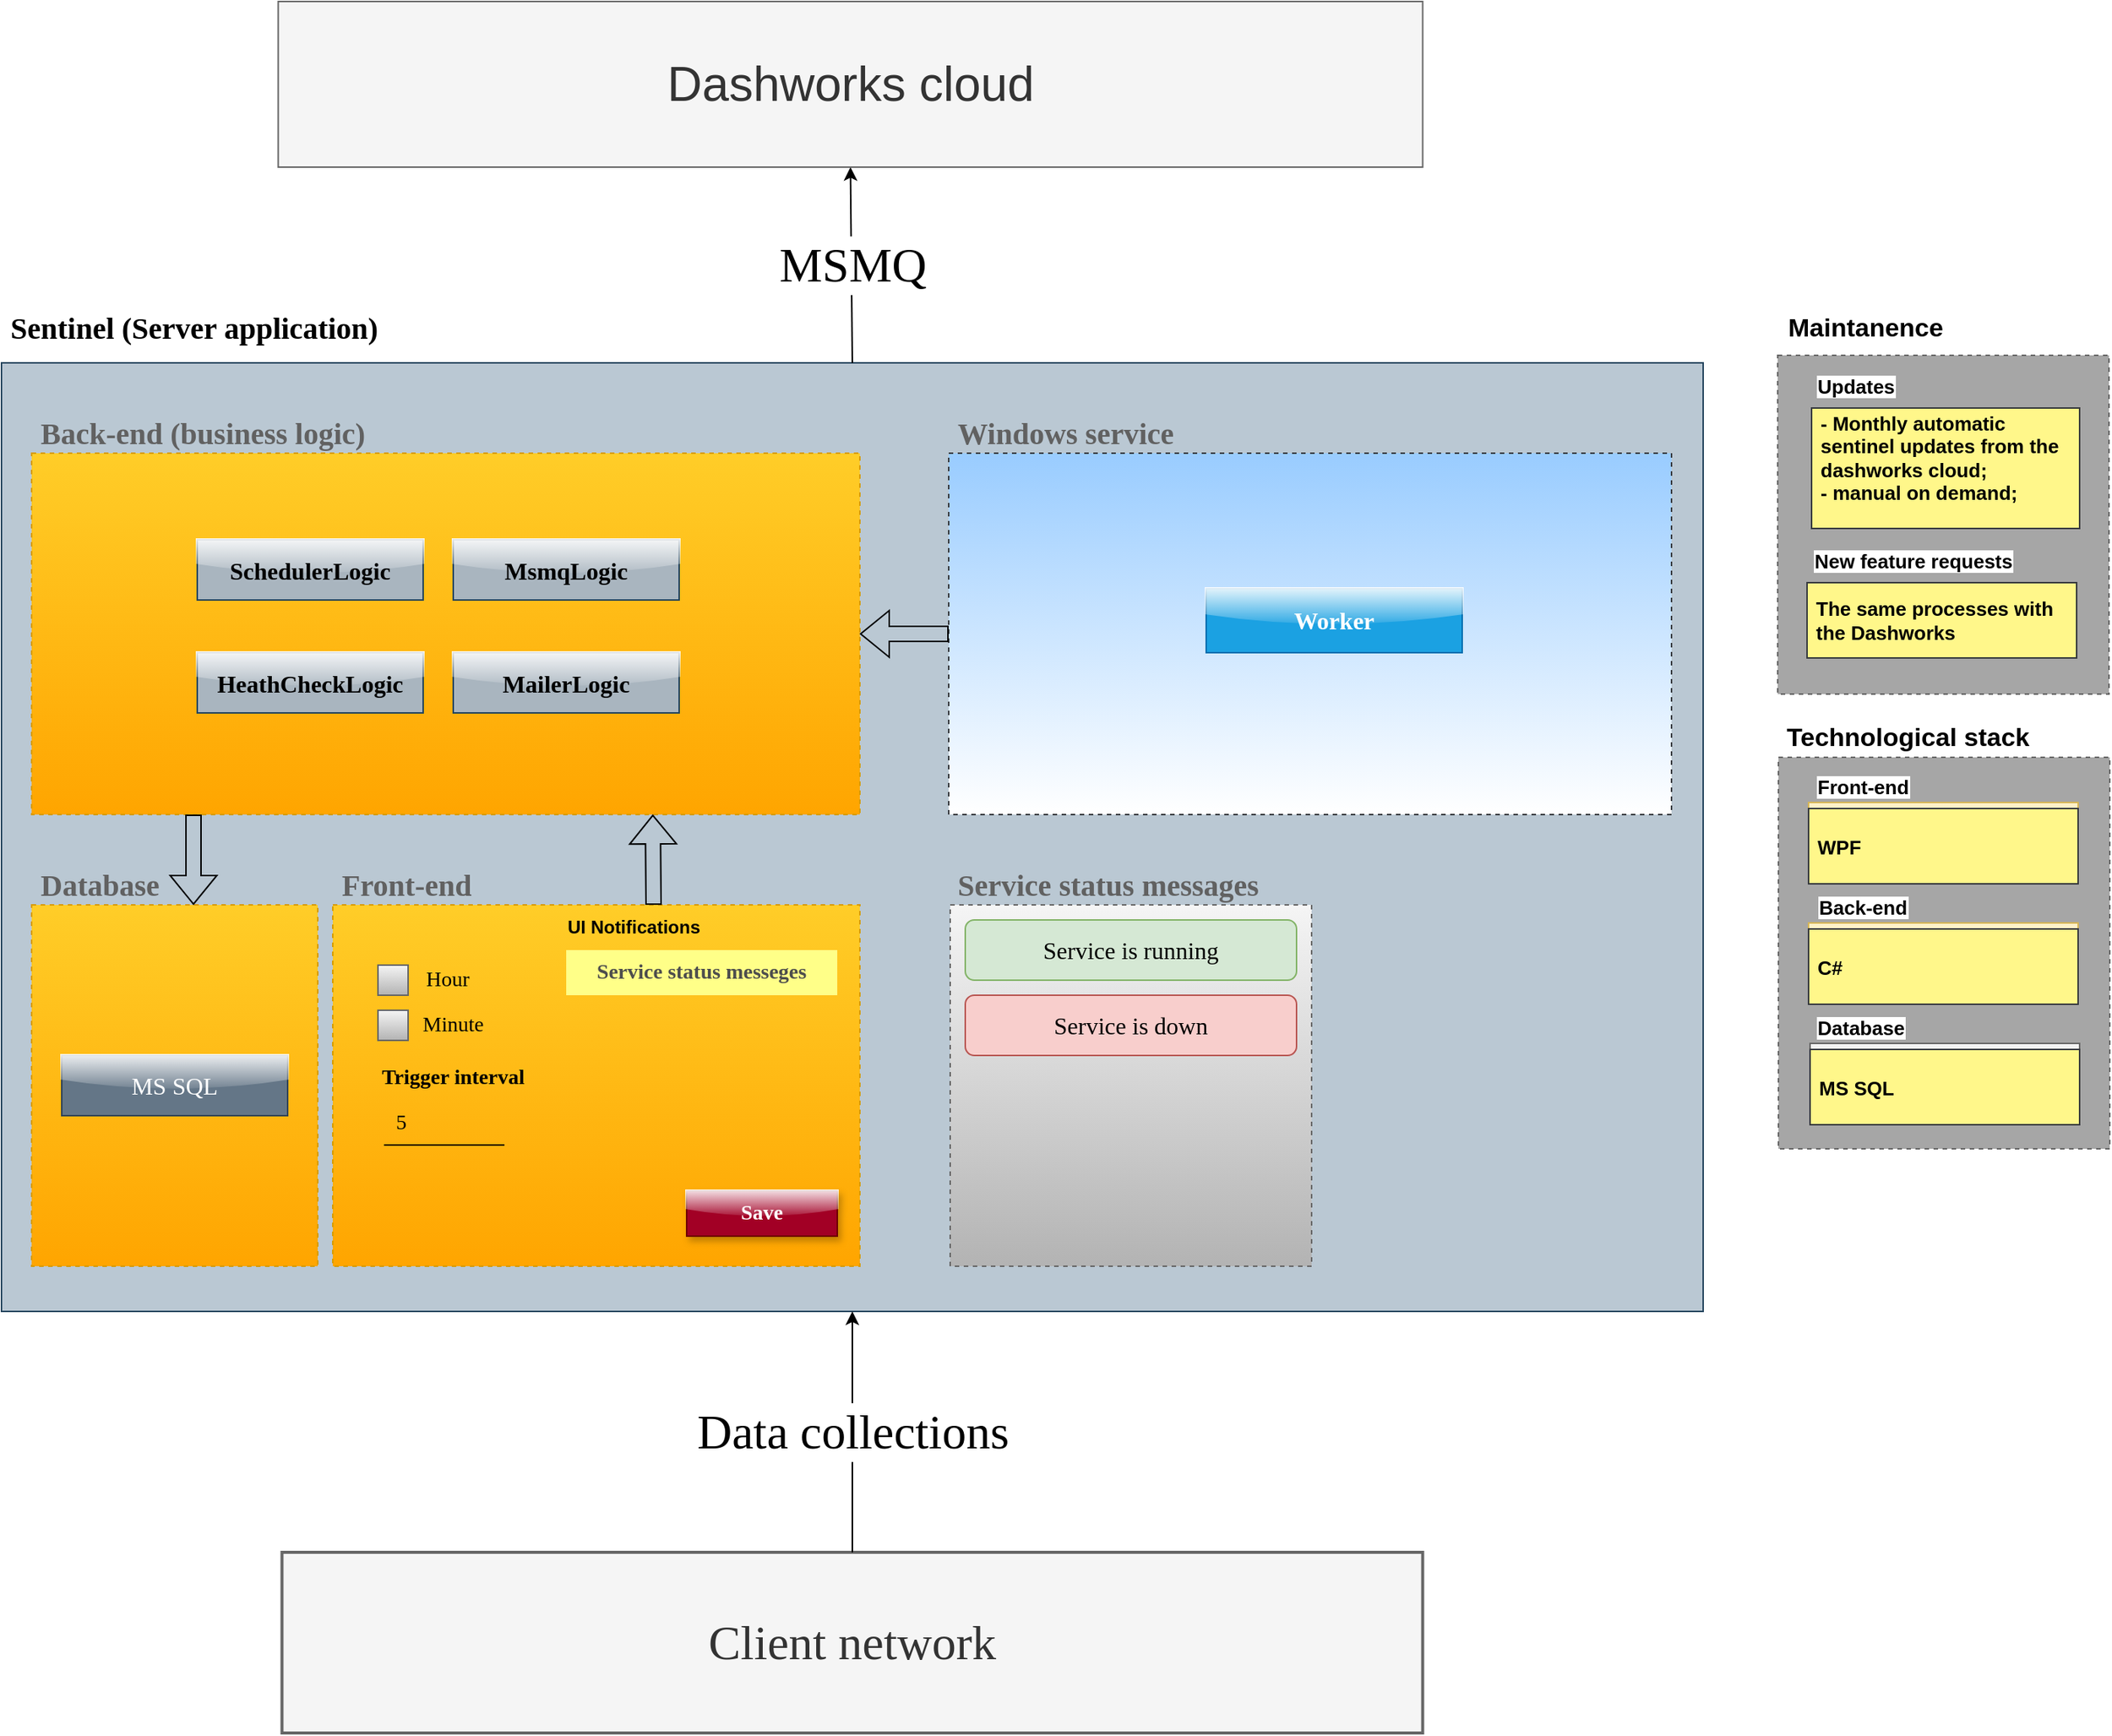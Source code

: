 <mxfile version="15.9.6" type="github">
  <diagram id="Xh3EPSXuHTYtJEzt5ljR" name="Page-1">
    <mxGraphModel dx="1293" dy="1914" grid="1" gridSize="10" guides="1" tooltips="1" connect="1" arrows="1" fold="1" page="1" pageScale="1" pageWidth="827" pageHeight="1169" math="0" shadow="0">
      <root>
        <mxCell id="0" />
        <mxCell id="1" parent="0" />
        <mxCell id="5Qg1B5x5Rtl6GvGFXqsn-2" value="" style="rounded=0;whiteSpace=wrap;html=1;fillColor=#bac8d3;strokeColor=#23445d;" parent="1" vertex="1">
          <mxGeometry x="40" y="-30" width="1130" height="630" as="geometry" />
        </mxCell>
        <mxCell id="5Qg1B5x5Rtl6GvGFXqsn-3" value="" style="rounded=0;whiteSpace=wrap;html=1;fontFamily=Times New Roman;" parent="1" vertex="1">
          <mxGeometry x="80" y="50" width="120" height="200" as="geometry" />
        </mxCell>
        <mxCell id="5Qg1B5x5Rtl6GvGFXqsn-11" value="" style="rounded=0;whiteSpace=wrap;html=1;fontFamily=Times New Roman;" parent="1" vertex="1">
          <mxGeometry x="260" y="50" width="120" height="200" as="geometry" />
        </mxCell>
        <mxCell id="5Qg1B5x5Rtl6GvGFXqsn-114" value="Sentinel (Server application)" style="text;strokeColor=none;fillColor=none;align=left;verticalAlign=middle;spacingLeft=4;spacingRight=4;overflow=hidden;points=[[0,0.5],[1,0.5]];portConstraint=eastwest;rotatable=0;fontFamily=Times New Roman;fontSize=20;fontStyle=1" parent="1" vertex="1">
          <mxGeometry x="40" y="-70" width="260" height="30" as="geometry" />
        </mxCell>
        <mxCell id="5Qg1B5x5Rtl6GvGFXqsn-115" value="Front-end" style="text;fillColor=none;align=left;verticalAlign=middle;spacingLeft=4;spacingRight=4;overflow=hidden;points=[[0,0.5],[1,0.5]];portConstraint=eastwest;rotatable=0;fontFamily=Times New Roman;fontSize=20;fontStyle=1;labelBorderColor=none;labelBackgroundColor=none;shadow=0;sketch=0;fontColor=#616161;" parent="1" vertex="1">
          <mxGeometry x="260" y="300" width="120" height="30" as="geometry" />
        </mxCell>
        <mxCell id="5Qg1B5x5Rtl6GvGFXqsn-116" value="Back-end (business logic) " style="text;fillColor=none;align=left;verticalAlign=middle;spacingLeft=4;spacingRight=4;overflow=hidden;points=[[0,0.5],[1,0.5]];portConstraint=eastwest;rotatable=0;fontFamily=Times New Roman;fontSize=20;fontStyle=1;labelBorderColor=none;labelBackgroundColor=none;shadow=0;sketch=0;fontColor=#616161;" parent="1" vertex="1">
          <mxGeometry x="60" width="240" height="30" as="geometry" />
        </mxCell>
        <mxCell id="5Qg1B5x5Rtl6GvGFXqsn-118" value="" style="rounded=0;whiteSpace=wrap;html=1;fontFamily=Times New Roman;fontSize=18;strokeWidth=1;dashed=1;fillColor=#ffcd28;strokeColor=#d79b00;gradientColor=#ffa500;" parent="1" vertex="1">
          <mxGeometry x="60" y="30" width="550" height="240" as="geometry" />
        </mxCell>
        <mxCell id="5Qg1B5x5Rtl6GvGFXqsn-144" value="" style="endArrow=classic;html=1;rounded=0;fontFamily=Times New Roman;fontSize=32;entryX=0.5;entryY=1;entryDx=0;entryDy=0;exitX=0.5;exitY=0;exitDx=0;exitDy=0;" parent="1" source="5Qg1B5x5Rtl6GvGFXqsn-2" target="5Qg1B5x5Rtl6GvGFXqsn-155" edge="1">
          <mxGeometry relative="1" as="geometry">
            <mxPoint x="414" y="-50" as="sourcePoint" />
            <mxPoint x="414" y="-240" as="targetPoint" />
          </mxGeometry>
        </mxCell>
        <mxCell id="5Qg1B5x5Rtl6GvGFXqsn-145" value="MSMQ" style="edgeLabel;resizable=0;html=1;align=center;verticalAlign=middle;dashed=1;fontFamily=Times New Roman;fontSize=32;strokeWidth=2;" parent="5Qg1B5x5Rtl6GvGFXqsn-144" connectable="0" vertex="1">
          <mxGeometry relative="1" as="geometry" />
        </mxCell>
        <mxCell id="5Qg1B5x5Rtl6GvGFXqsn-148" value="Client network" style="rounded=0;whiteSpace=wrap;html=1;fontFamily=Times New Roman;fontSize=32;strokeWidth=2;fillColor=#f5f5f5;fontColor=#333333;strokeColor=#666666;" parent="1" vertex="1">
          <mxGeometry x="226.25" y="760" width="757.5" height="120" as="geometry" />
        </mxCell>
        <mxCell id="5Qg1B5x5Rtl6GvGFXqsn-149" value="" style="endArrow=classic;html=1;rounded=0;fontFamily=Times New Roman;fontSize=32;entryX=0.5;entryY=1;entryDx=0;entryDy=0;exitX=0.5;exitY=0;exitDx=0;exitDy=0;" parent="1" source="5Qg1B5x5Rtl6GvGFXqsn-148" target="5Qg1B5x5Rtl6GvGFXqsn-2" edge="1">
          <mxGeometry relative="1" as="geometry">
            <mxPoint x="400" y="450" as="sourcePoint" />
            <mxPoint x="560" y="450" as="targetPoint" />
          </mxGeometry>
        </mxCell>
        <mxCell id="5Qg1B5x5Rtl6GvGFXqsn-150" value="Data collections" style="edgeLabel;resizable=0;html=1;align=center;verticalAlign=middle;fontFamily=Times New Roman;fontSize=32;strokeWidth=2;" parent="5Qg1B5x5Rtl6GvGFXqsn-149" connectable="0" vertex="1">
          <mxGeometry relative="1" as="geometry" />
        </mxCell>
        <mxCell id="5Qg1B5x5Rtl6GvGFXqsn-155" value="Dashworks cloud" style="rounded=0;whiteSpace=wrap;html=1;fontSize=32;fillColor=#f5f5f5;fontColor=#333333;strokeColor=#666666;" parent="1" vertex="1">
          <mxGeometry x="223.75" y="-270" width="760" height="110" as="geometry" />
        </mxCell>
        <mxCell id="sjqZ1okJGAsFbaf3YIpp-4" value="MailerLogic" style="rounded=0;whiteSpace=wrap;html=1;fontFamily=Times New Roman;fontSize=16;fillColor=#A9B5BF;strokeColor=#23445d;glass=1;shadow=0;sketch=0;fontStyle=1;" parent="1" vertex="1">
          <mxGeometry x="340" y="162.5" width="150" height="40" as="geometry" />
        </mxCell>
        <mxCell id="sjqZ1okJGAsFbaf3YIpp-5" value="" style="rounded=0;whiteSpace=wrap;html=1;fontFamily=Times New Roman;fontSize=18;strokeWidth=1;dashed=1;fillColor=#99CCFF;strokeColor=#36393d;gradientColor=#ffffff;" parent="1" vertex="1">
          <mxGeometry x="669" y="30" width="480" height="240" as="geometry" />
        </mxCell>
        <mxCell id="sjqZ1okJGAsFbaf3YIpp-6" value="Windows service" style="text;fillColor=none;align=left;verticalAlign=middle;spacingLeft=4;spacingRight=4;overflow=hidden;points=[[0,0.5],[1,0.5]];portConstraint=eastwest;rotatable=0;fontFamily=Times New Roman;fontSize=20;fontStyle=1;labelBorderColor=none;labelBackgroundColor=none;shadow=0;sketch=0;fontColor=#616161;" parent="1" vertex="1">
          <mxGeometry x="669" width="181" height="30" as="geometry" />
        </mxCell>
        <mxCell id="sjqZ1okJGAsFbaf3YIpp-7" value="Worker" style="rounded=0;whiteSpace=wrap;html=1;fontFamily=Times New Roman;fontSize=16;fillColor=#1ba1e2;strokeColor=#006EAF;fontStyle=1;fontColor=#ffffff;glass=1;" parent="1" vertex="1">
          <mxGeometry x="840" y="120" width="170" height="42.5" as="geometry" />
        </mxCell>
        <mxCell id="sjqZ1okJGAsFbaf3YIpp-8" value="" style="rounded=0;whiteSpace=wrap;html=1;fontFamily=Times New Roman;fontSize=18;strokeWidth=1;dashed=1;fillColor=#ffcd28;strokeColor=#d79b00;gradientColor=#ffa500;" parent="1" vertex="1">
          <mxGeometry x="60" y="330" width="190" height="240" as="geometry" />
        </mxCell>
        <mxCell id="sjqZ1okJGAsFbaf3YIpp-9" value="Database" style="text;fillColor=none;align=left;verticalAlign=middle;spacingLeft=4;spacingRight=4;overflow=hidden;points=[[0,0.5],[1,0.5]];portConstraint=eastwest;rotatable=0;fontFamily=Times New Roman;fontSize=20;fontStyle=1;labelBorderColor=none;labelBackgroundColor=none;shadow=0;sketch=0;fontColor=#616161;" parent="1" vertex="1">
          <mxGeometry x="60" y="300" width="100" height="30" as="geometry" />
        </mxCell>
        <mxCell id="sjqZ1okJGAsFbaf3YIpp-10" value="MS SQL" style="rounded=0;whiteSpace=wrap;html=1;fontFamily=Times New Roman;fontSize=16;fillColor=#647687;strokeColor=#314354;glass=1;fontColor=#ffffff;" parent="1" vertex="1">
          <mxGeometry x="80" y="430" width="150" height="40" as="geometry" />
        </mxCell>
        <mxCell id="sjqZ1okJGAsFbaf3YIpp-14" value="" style="rounded=0;whiteSpace=wrap;html=1;fontFamily=Times New Roman;fontSize=18;strokeWidth=1;dashed=1;fillColor=#f5f5f5;strokeColor=#666666;gradientColor=#b3b3b3;" parent="1" vertex="1">
          <mxGeometry x="670" y="330" width="240" height="240" as="geometry" />
        </mxCell>
        <mxCell id="sjqZ1okJGAsFbaf3YIpp-26" value="" style="shape=flexArrow;endArrow=classic;html=1;rounded=0;exitX=0;exitY=0.5;exitDx=0;exitDy=0;" parent="1" source="sjqZ1okJGAsFbaf3YIpp-5" target="5Qg1B5x5Rtl6GvGFXqsn-118" edge="1">
          <mxGeometry width="50" height="50" relative="1" as="geometry">
            <mxPoint x="310" y="250" as="sourcePoint" />
            <mxPoint x="360" y="200" as="targetPoint" />
          </mxGeometry>
        </mxCell>
        <mxCell id="sjqZ1okJGAsFbaf3YIpp-27" value="" style="shape=flexArrow;endArrow=classic;html=1;rounded=0;" parent="1" edge="1">
          <mxGeometry width="50" height="50" relative="1" as="geometry">
            <mxPoint x="167.5" y="270" as="sourcePoint" />
            <mxPoint x="167.5" y="330" as="targetPoint" />
          </mxGeometry>
        </mxCell>
        <mxCell id="sjqZ1okJGAsFbaf3YIpp-34" value="Service status messages" style="text;fillColor=none;align=left;verticalAlign=middle;spacingLeft=4;spacingRight=4;overflow=hidden;points=[[0,0.5],[1,0.5]];portConstraint=eastwest;rotatable=0;fontFamily=Times New Roman;fontSize=20;fontStyle=1;labelBorderColor=none;labelBackgroundColor=none;shadow=0;sketch=0;fontColor=#616161;" parent="1" vertex="1">
          <mxGeometry x="669" y="300" width="241" height="30" as="geometry" />
        </mxCell>
        <mxCell id="sjqZ1okJGAsFbaf3YIpp-35" value="Service is running" style="rounded=1;whiteSpace=wrap;html=1;fontFamily=Times New Roman;fontSize=16;fillColor=#d5e8d4;strokeColor=#82b366;gradientColor=none;glass=0;" parent="1" vertex="1">
          <mxGeometry x="680" y="340" width="220" height="40" as="geometry" />
        </mxCell>
        <mxCell id="sjqZ1okJGAsFbaf3YIpp-37" value="Service is down" style="rounded=1;whiteSpace=wrap;html=1;fontFamily=Times New Roman;fontSize=16;fillColor=#f8cecc;strokeColor=#b85450;gradientColor=none;" parent="1" vertex="1">
          <mxGeometry x="680" y="390" width="220" height="40" as="geometry" />
        </mxCell>
        <mxCell id="sjqZ1okJGAsFbaf3YIpp-39" value="" style="rounded=0;whiteSpace=wrap;html=1;fontFamily=Times New Roman;fontSize=14;strokeWidth=1;fillColor=#ffcd28;strokeColor=#d79b00;dashed=1;gradientColor=#ffa500;" parent="1" vertex="1">
          <mxGeometry x="260" y="330" width="350" height="240" as="geometry" />
        </mxCell>
        <mxCell id="sjqZ1okJGAsFbaf3YIpp-40" value="Trigger interval" style="text;html=1;strokeColor=none;fillColor=none;align=center;verticalAlign=middle;whiteSpace=wrap;rounded=0;fontFamily=Times New Roman;fontSize=14;fontStyle=1" parent="1" vertex="1">
          <mxGeometry x="270" y="430" width="140" height="30" as="geometry" />
        </mxCell>
        <mxCell id="sjqZ1okJGAsFbaf3YIpp-41" value="" style="endArrow=none;html=1;rounded=0;fontFamily=Times New Roman;fontSize=14;" parent="1" edge="1">
          <mxGeometry width="50" height="50" relative="1" as="geometry">
            <mxPoint x="294" y="489.5" as="sourcePoint" />
            <mxPoint x="374.0" y="489.5" as="targetPoint" />
            <Array as="points">
              <mxPoint x="330" y="489.5" />
            </Array>
          </mxGeometry>
        </mxCell>
        <mxCell id="sjqZ1okJGAsFbaf3YIpp-42" value="5" style="text;html=1;strokeColor=none;fillColor=none;align=left;verticalAlign=middle;whiteSpace=wrap;rounded=0;fontFamily=Times New Roman;fontSize=14;" parent="1" vertex="1">
          <mxGeometry x="300" y="460" width="20" height="30" as="geometry" />
        </mxCell>
        <mxCell id="sjqZ1okJGAsFbaf3YIpp-43" value="Hour" style="text;html=1;strokeColor=none;fillColor=none;align=left;verticalAlign=middle;whiteSpace=wrap;rounded=0;fontFamily=Times New Roman;fontSize=14;" parent="1" vertex="1">
          <mxGeometry x="320" y="370" width="40" height="20" as="geometry" />
        </mxCell>
        <mxCell id="sjqZ1okJGAsFbaf3YIpp-44" value="" style="whiteSpace=wrap;html=1;aspect=fixed;fontFamily=Times New Roman;fontSize=14;strokeWidth=1;fillColor=#f5f5f5;strokeColor=#666666;gradientColor=#b3b3b3;" parent="1" vertex="1">
          <mxGeometry x="290" y="370" width="20" height="20" as="geometry" />
        </mxCell>
        <mxCell id="sjqZ1okJGAsFbaf3YIpp-45" value="" style="whiteSpace=wrap;html=1;aspect=fixed;fontFamily=Times New Roman;fontSize=14;strokeWidth=1;fillColor=#f5f5f5;strokeColor=#666666;gradientColor=#b3b3b3;" parent="1" vertex="1">
          <mxGeometry x="290" y="400" width="20" height="20" as="geometry" />
        </mxCell>
        <mxCell id="sjqZ1okJGAsFbaf3YIpp-46" value="Minute" style="text;html=1;strokeColor=none;fillColor=none;align=center;verticalAlign=middle;whiteSpace=wrap;rounded=0;fontFamily=Times New Roman;fontSize=14;" parent="1" vertex="1">
          <mxGeometry x="320" y="400" width="40" height="20" as="geometry" />
        </mxCell>
        <mxCell id="sjqZ1okJGAsFbaf3YIpp-47" value="Save" style="rounded=0;whiteSpace=wrap;html=1;fontFamily=Times New Roman;fontSize=14;strokeWidth=1;fontStyle=1;fillColor=#a20025;strokeColor=#6F0000;shadow=1;fontColor=#ffffff;gradientColor=none;glass=1;" parent="1" vertex="1">
          <mxGeometry x="495" y="520" width="100" height="30" as="geometry" />
        </mxCell>
        <mxCell id="sjqZ1okJGAsFbaf3YIpp-48" value="Service status messeges" style="rounded=0;whiteSpace=wrap;html=1;fontFamily=Times New Roman;fontSize=14;strokeWidth=1;fontStyle=1;fillColor=#ffff88;strokeColor=none;labelBackgroundColor=none;labelBorderColor=none;gradientColor=none;fontColor=#4D4D4D;" parent="1" vertex="1">
          <mxGeometry x="415" y="360" width="180" height="30" as="geometry" />
        </mxCell>
        <mxCell id="8ruDISjbyf3s0-coSl4x-7" value="MsmqLogic" style="rounded=0;whiteSpace=wrap;html=1;fontFamily=Times New Roman;fontSize=16;fillColor=#A9B5BF;strokeColor=#23445d;glass=1;shadow=0;sketch=0;fontStyle=1;" parent="1" vertex="1">
          <mxGeometry x="340" y="87.5" width="150" height="40" as="geometry" />
        </mxCell>
        <mxCell id="8ruDISjbyf3s0-coSl4x-8" value="SchedulerLogic" style="rounded=0;whiteSpace=wrap;html=1;fontFamily=Times New Roman;fontSize=16;fillColor=#A9B5BF;strokeColor=#23445d;glass=1;shadow=0;sketch=0;fontStyle=1;" parent="1" vertex="1">
          <mxGeometry x="170" y="87.5" width="150" height="40" as="geometry" />
        </mxCell>
        <mxCell id="wtaZKZngjsCp5g9UOftC-1" value="" style="shape=flexArrow;endArrow=classic;html=1;rounded=0;entryX=0.75;entryY=1;entryDx=0;entryDy=0;" parent="1" target="5Qg1B5x5Rtl6GvGFXqsn-118" edge="1">
          <mxGeometry width="50" height="50" relative="1" as="geometry">
            <mxPoint x="473" y="330" as="sourcePoint" />
            <mxPoint x="750" y="250" as="targetPoint" />
          </mxGeometry>
        </mxCell>
        <mxCell id="wtaZKZngjsCp5g9UOftC-2" value="" style="rounded=0;html=1;fontFamily=Times New Roman;fontSize=13;strokeWidth=1;dashed=1;fillColor=#A6A6A6;fontStyle=0;strokeColor=#666666;gradientColor=none;" parent="1" vertex="1">
          <mxGeometry x="1219.5" y="-35" width="220" height="225" as="geometry" />
        </mxCell>
        <mxCell id="wtaZKZngjsCp5g9UOftC-3" value="Updates" style="text;strokeColor=none;fillColor=none;align=left;verticalAlign=middle;spacingLeft=4;spacingRight=4;overflow=hidden;points=[[0,0.5],[1,0.5]];portConstraint=eastwest;rotatable=0;fontSize=13;fontStyle=1;labelBorderColor=none;labelBackgroundColor=default;" parent="1" vertex="1">
          <mxGeometry x="1240" y="-30" width="170" height="30" as="geometry" />
        </mxCell>
        <mxCell id="wtaZKZngjsCp5g9UOftC-5" value="Maintanence" style="text;strokeColor=none;fillColor=none;align=left;verticalAlign=middle;spacingLeft=4;spacingRight=4;overflow=hidden;points=[[0,0.5],[1,0.5]];portConstraint=eastwest;rotatable=0;fontStyle=1;fontSize=17;" parent="1" vertex="1">
          <mxGeometry x="1220.5" y="-70" width="119" height="30" as="geometry" />
        </mxCell>
        <mxCell id="wtaZKZngjsCp5g9UOftC-8" value="HeathCheckLogic" style="rounded=0;whiteSpace=wrap;html=1;fontFamily=Times New Roman;fontSize=16;fillColor=#A9B5BF;strokeColor=#23445d;glass=1;shadow=0;sketch=0;fontStyle=1;" parent="1" vertex="1">
          <mxGeometry x="170" y="162.5" width="150" height="40" as="geometry" />
        </mxCell>
        <mxCell id="wtaZKZngjsCp5g9UOftC-11" value="New feature requests" style="text;strokeColor=none;fillColor=none;align=left;verticalAlign=middle;spacingLeft=4;spacingRight=4;overflow=hidden;points=[[0,0.5],[1,0.5]];portConstraint=eastwest;rotatable=0;fontSize=13;fontStyle=1;labelBorderColor=none;labelBackgroundColor=default;" parent="1" vertex="1">
          <mxGeometry x="1238" y="86" width="162" height="30" as="geometry" />
        </mxCell>
        <mxCell id="wtaZKZngjsCp5g9UOftC-13" value="Technological stack" style="text;strokeColor=none;fillColor=none;align=left;verticalAlign=middle;spacingLeft=4;spacingRight=4;overflow=hidden;points=[[0,0.5],[1,0.5]];portConstraint=eastwest;rotatable=0;fontStyle=1;fontSize=17;" parent="1" vertex="1">
          <mxGeometry x="1219.5" y="202" width="180" height="30" as="geometry" />
        </mxCell>
        <mxCell id="wtaZKZngjsCp5g9UOftC-14" value="" style="rounded=0;html=1;fontFamily=Times New Roman;fontSize=13;strokeWidth=1;dashed=1;fillColor=#A6A6A6;fontStyle=0;strokeColor=#666666;gradientColor=none;" parent="1" vertex="1">
          <mxGeometry x="1220" y="232" width="220" height="260" as="geometry" />
        </mxCell>
        <mxCell id="wtaZKZngjsCp5g9UOftC-15" value="Front-end" style="text;strokeColor=none;fillColor=none;align=left;verticalAlign=middle;spacingLeft=4;spacingRight=4;overflow=hidden;points=[[0,0.5],[1,0.5]];portConstraint=eastwest;rotatable=0;fontSize=13;fontStyle=1;labelBorderColor=none;labelBackgroundColor=default;" parent="1" vertex="1">
          <mxGeometry x="1240" y="236" width="119" height="30" as="geometry" />
        </mxCell>
        <mxCell id="wtaZKZngjsCp5g9UOftC-16" value="WPF" style="text;strokeColor=#d6b656;fillColor=#fff2cc;align=left;verticalAlign=middle;spacingLeft=4;spacingRight=4;overflow=hidden;points=[[0,0.5],[1,0.5]];portConstraint=eastwest;rotatable=0;fontSize=13;fontStyle=1;gradientColor=#ffd966;" parent="1" vertex="1">
          <mxGeometry x="1240" y="262" width="179" height="50" as="geometry" />
        </mxCell>
        <mxCell id="wtaZKZngjsCp5g9UOftC-17" value="Back-end" style="text;strokeColor=none;fillColor=none;align=left;verticalAlign=middle;spacingLeft=4;spacingRight=4;overflow=hidden;points=[[0,0.5],[1,0.5]];portConstraint=eastwest;rotatable=0;fontSize=13;fontStyle=1;labelBorderColor=none;labelBackgroundColor=default;" parent="1" vertex="1">
          <mxGeometry x="1241" y="316" width="119" height="30" as="geometry" />
        </mxCell>
        <mxCell id="wtaZKZngjsCp5g9UOftC-18" value="C#" style="text;strokeColor=#666666;fillColor=#f5f5f5;align=left;verticalAlign=middle;spacingLeft=4;spacingRight=4;overflow=hidden;points=[[0,0.5],[1,0.5]];portConstraint=eastwest;rotatable=0;fontSize=13;fontStyle=0;gradientColor=#b3b3b3;" parent="1" vertex="1">
          <mxGeometry x="1240" y="342" width="179" height="50" as="geometry" />
        </mxCell>
        <mxCell id="wtaZKZngjsCp5g9UOftC-19" value="Database" style="text;strokeColor=none;fillColor=none;align=left;verticalAlign=middle;spacingLeft=4;spacingRight=4;overflow=hidden;points=[[0,0.5],[1,0.5]];portConstraint=eastwest;rotatable=0;fontSize=13;fontStyle=1;labelBorderColor=none;labelBackgroundColor=default;" parent="1" vertex="1">
          <mxGeometry x="1240" y="396" width="119" height="30" as="geometry" />
        </mxCell>
        <mxCell id="wtaZKZngjsCp5g9UOftC-20" value="MS SQL" style="text;strokeColor=#666666;fillColor=#f5f5f5;align=left;verticalAlign=middle;spacingLeft=4;spacingRight=4;overflow=hidden;points=[[0,0.5],[1,0.5]];portConstraint=eastwest;rotatable=0;fontSize=13;fontStyle=0;gradientColor=#b3b3b3;" parent="1" vertex="1">
          <mxGeometry x="1241" y="422" width="179" height="50" as="geometry" />
        </mxCell>
        <mxCell id="1MvmYAm7bwwPM-GcH88_-2" value="UI Notifications" style="text;strokeColor=none;fillColor=none;align=center;verticalAlign=middle;rounded=0;glass=0;sketch=0;fontStyle=1;html=1;whiteSpace=wrap;" vertex="1" parent="1">
          <mxGeometry x="380" y="330" width="160" height="30" as="geometry" />
        </mxCell>
        <mxCell id="1MvmYAm7bwwPM-GcH88_-14" value="C#" style="text;strokeColor=#d6b656;fillColor=#fff2cc;align=left;verticalAlign=middle;spacingLeft=4;spacingRight=4;overflow=hidden;points=[[0,0.5],[1,0.5]];portConstraint=eastwest;rotatable=0;fontSize=13;fontStyle=1;gradientColor=#ffd966;" vertex="1" parent="1">
          <mxGeometry x="1240" y="342" width="179" height="50" as="geometry" />
        </mxCell>
        <mxCell id="1MvmYAm7bwwPM-GcH88_-15" value="MS SQL" style="text;strokeColor=#36393d;fillColor=#FFF78A;align=left;verticalAlign=middle;spacingLeft=4;spacingRight=4;overflow=hidden;points=[[0,0.5],[1,0.5]];portConstraint=eastwest;rotatable=0;fontSize=13;fontStyle=1;gradientColor=none;" vertex="1" parent="1">
          <mxGeometry x="1241" y="426" width="179" height="50" as="geometry" />
        </mxCell>
        <mxCell id="1MvmYAm7bwwPM-GcH88_-22" value="WPF" style="text;strokeColor=#d6b656;fillColor=#fff2cc;align=left;verticalAlign=middle;spacingLeft=4;spacingRight=4;overflow=hidden;points=[[0,0.5],[1,0.5]];portConstraint=eastwest;rotatable=0;fontSize=13;fontStyle=1;gradientColor=#ffd966;" vertex="1" parent="1">
          <mxGeometry x="1240" y="262" width="179" height="50" as="geometry" />
        </mxCell>
        <mxCell id="1MvmYAm7bwwPM-GcH88_-23" value="C#" style="text;strokeColor=#d6b656;fillColor=#fff2cc;align=left;verticalAlign=middle;spacingLeft=4;spacingRight=4;overflow=hidden;points=[[0,0.5],[1,0.5]];portConstraint=eastwest;rotatable=0;fontSize=13;fontStyle=1;gradientColor=#ffd966;" vertex="1" parent="1">
          <mxGeometry x="1240" y="342" width="179" height="50" as="geometry" />
        </mxCell>
        <mxCell id="1MvmYAm7bwwPM-GcH88_-24" value="- Monthly automatic sentinel updates from the dashworks cloud;&#xa;- manual on demand;&#xa;" style="text;strokeColor=#36393d;fillColor=#FFF78A;align=left;verticalAlign=middle;spacingLeft=4;spacingRight=4;overflow=hidden;points=[[0,0.5],[1,0.5]];portConstraint=eastwest;rotatable=0;fontSize=13;fontStyle=1;gradientColor=none;whiteSpace=wrap;" vertex="1" parent="1">
          <mxGeometry x="1242" width="178" height="80" as="geometry" />
        </mxCell>
        <mxCell id="1MvmYAm7bwwPM-GcH88_-26" value="The same processes with the Dashworks" style="text;strokeColor=#36393d;fillColor=#FFF78A;align=left;verticalAlign=middle;spacingLeft=4;spacingRight=4;overflow=hidden;points=[[0,0.5],[1,0.5]];portConstraint=eastwest;rotatable=0;fontSize=13;fontStyle=1;gradientColor=none;whiteSpace=wrap;" vertex="1" parent="1">
          <mxGeometry x="1239" y="116" width="179" height="50" as="geometry" />
        </mxCell>
        <mxCell id="1MvmYAm7bwwPM-GcH88_-27" value="WPF" style="text;strokeColor=#36393d;fillColor=#FFF78A;align=left;verticalAlign=middle;spacingLeft=4;spacingRight=4;overflow=hidden;points=[[0,0.5],[1,0.5]];portConstraint=eastwest;rotatable=0;fontSize=13;fontStyle=1;gradientColor=none;" vertex="1" parent="1">
          <mxGeometry x="1240" y="266" width="179" height="50" as="geometry" />
        </mxCell>
        <mxCell id="1MvmYAm7bwwPM-GcH88_-28" value="C#" style="text;strokeColor=#36393d;fillColor=#FFF78A;align=left;verticalAlign=middle;spacingLeft=4;spacingRight=4;overflow=hidden;points=[[0,0.5],[1,0.5]];portConstraint=eastwest;rotatable=0;fontSize=13;fontStyle=1;gradientColor=none;" vertex="1" parent="1">
          <mxGeometry x="1240" y="346" width="179" height="50" as="geometry" />
        </mxCell>
      </root>
    </mxGraphModel>
  </diagram>
</mxfile>
